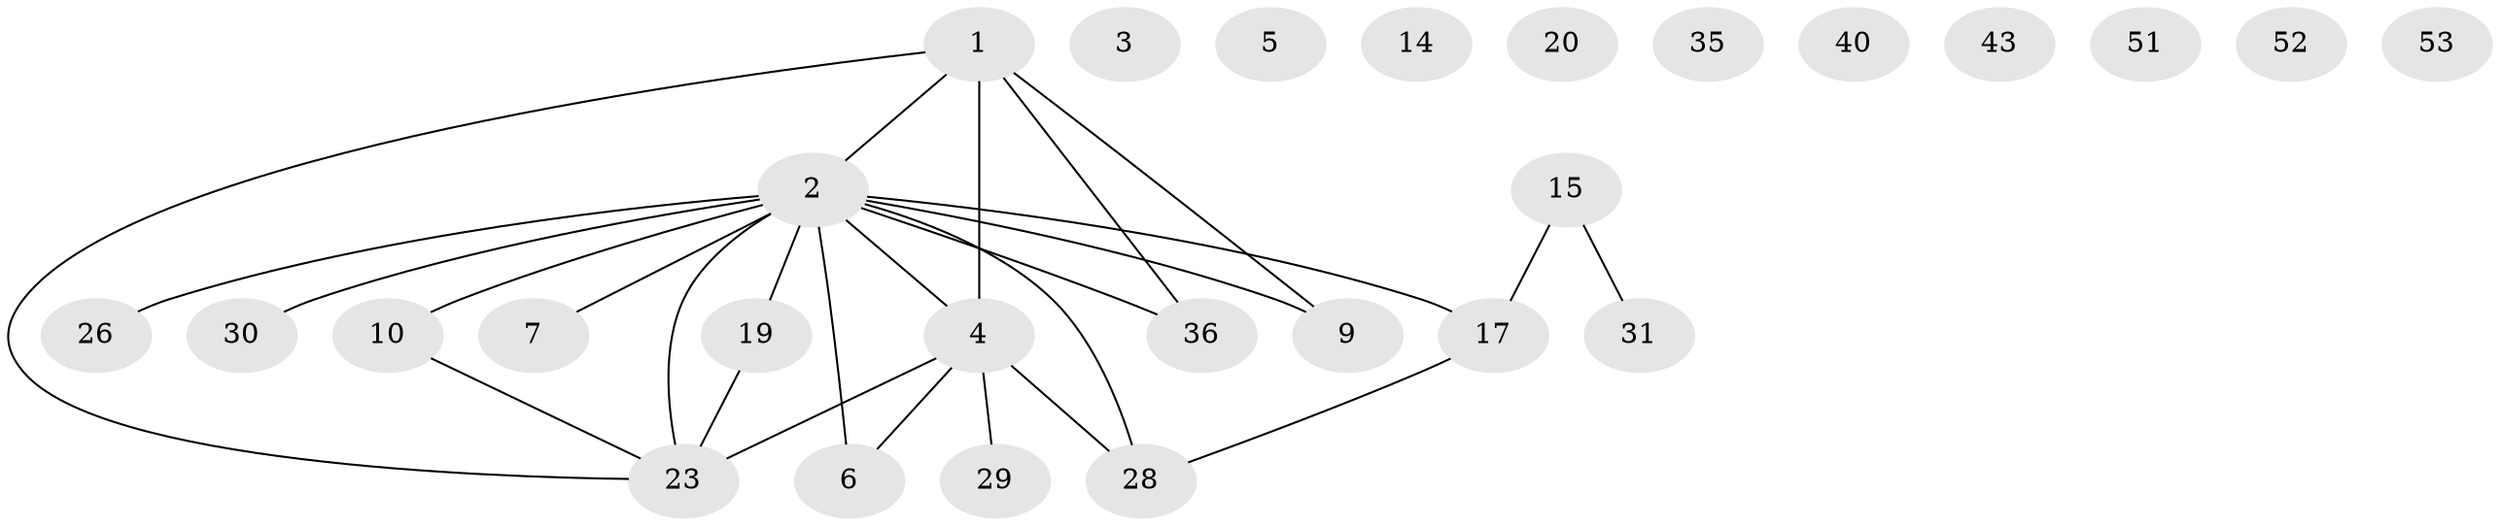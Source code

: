 // original degree distribution, {5: 0.05555555555555555, 4: 0.05555555555555555, 0: 0.16666666666666666, 2: 0.2777777777777778, 1: 0.24074074074074073, 3: 0.16666666666666666, 6: 0.018518518518518517, 9: 0.018518518518518517}
// Generated by graph-tools (version 1.1) at 2025/12/03/09/25 04:12:54]
// undirected, 27 vertices, 26 edges
graph export_dot {
graph [start="1"]
  node [color=gray90,style=filled];
  1 [super="+46+41+44+16"];
  2 [super="+50+24+11"];
  3;
  4 [super="+8"];
  5 [super="+33"];
  6 [super="+21"];
  7 [super="+38"];
  9;
  10 [super="+12"];
  14;
  15 [super="+22"];
  17 [super="+32"];
  19;
  20;
  23 [super="+25"];
  26 [super="+49"];
  28 [super="+34"];
  29 [super="+45"];
  30;
  31 [super="+54"];
  35;
  36;
  40;
  43;
  51;
  52;
  53;
  1 -- 36;
  1 -- 9;
  1 -- 23;
  1 -- 2;
  1 -- 4;
  2 -- 9;
  2 -- 7 [weight=2];
  2 -- 30;
  2 -- 28;
  2 -- 23;
  2 -- 10;
  2 -- 36;
  2 -- 6;
  2 -- 17;
  2 -- 19;
  2 -- 26;
  2 -- 4;
  4 -- 29;
  4 -- 6;
  4 -- 23 [weight=2];
  4 -- 28;
  10 -- 23;
  15 -- 17;
  15 -- 31;
  17 -- 28;
  19 -- 23;
}
